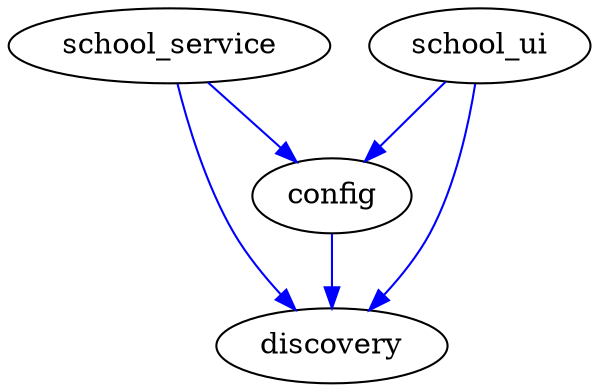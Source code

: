 digraph {
config->discovery[color=blue]
school_service->discovery[color=blue]
school_service->config[color=blue]
school_ui->discovery[color=blue]
school_ui->config[color=blue]
}